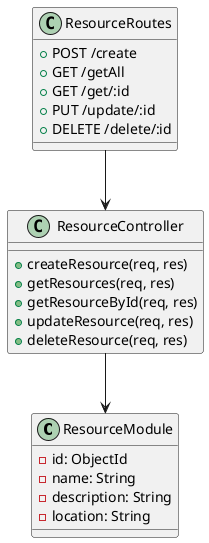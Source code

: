 @startuml

class ResourceModule {
  - id: ObjectId
  - name: String
  - description: String
  - location: String
}

class ResourceController {
  + createResource(req, res)
  + getResources(req, res)
  + getResourceById(req, res)
  + updateResource(req, res)
  + deleteResource(req, res)
}

class ResourceRoutes {
  + POST /create
  + GET /getAll
  + GET /get/:id
  + PUT /update/:id
  + DELETE /delete/:id
}

ResourceController --> ResourceModule
ResourceRoutes --> ResourceController

@enduml
